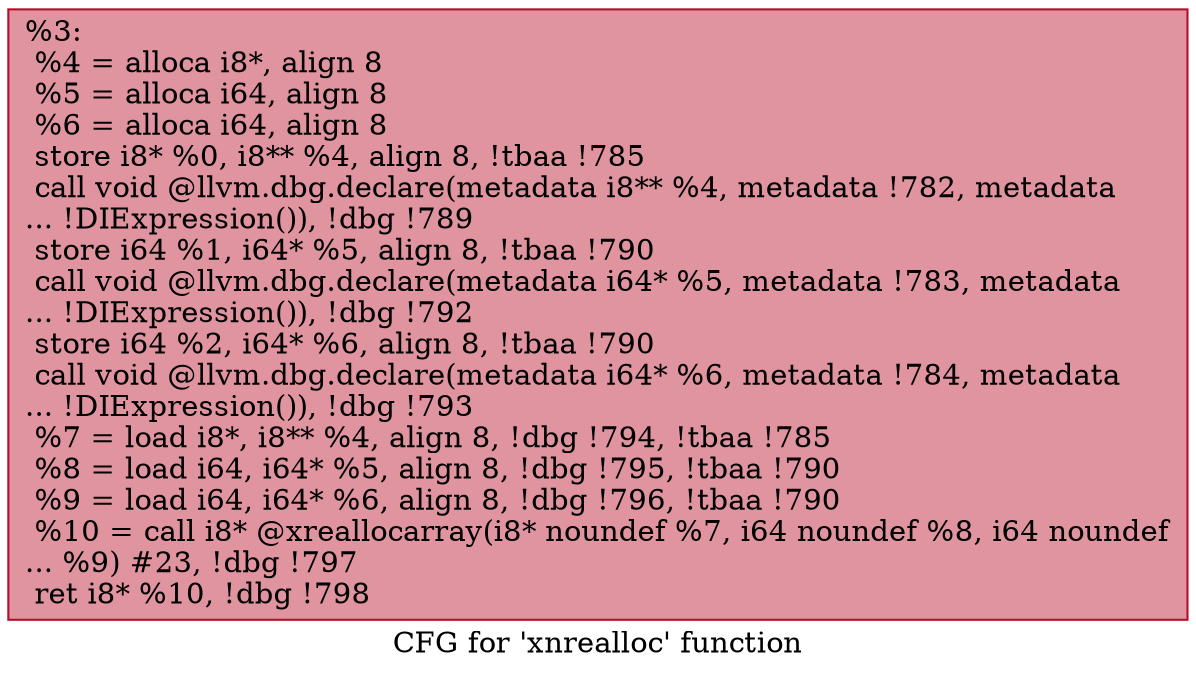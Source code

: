 digraph "CFG for 'xnrealloc' function" {
	label="CFG for 'xnrealloc' function";

	Node0x1f5ce40 [shape=record,color="#b70d28ff", style=filled, fillcolor="#b70d2870",label="{%3:\l  %4 = alloca i8*, align 8\l  %5 = alloca i64, align 8\l  %6 = alloca i64, align 8\l  store i8* %0, i8** %4, align 8, !tbaa !785\l  call void @llvm.dbg.declare(metadata i8** %4, metadata !782, metadata\l... !DIExpression()), !dbg !789\l  store i64 %1, i64* %5, align 8, !tbaa !790\l  call void @llvm.dbg.declare(metadata i64* %5, metadata !783, metadata\l... !DIExpression()), !dbg !792\l  store i64 %2, i64* %6, align 8, !tbaa !790\l  call void @llvm.dbg.declare(metadata i64* %6, metadata !784, metadata\l... !DIExpression()), !dbg !793\l  %7 = load i8*, i8** %4, align 8, !dbg !794, !tbaa !785\l  %8 = load i64, i64* %5, align 8, !dbg !795, !tbaa !790\l  %9 = load i64, i64* %6, align 8, !dbg !796, !tbaa !790\l  %10 = call i8* @xreallocarray(i8* noundef %7, i64 noundef %8, i64 noundef\l... %9) #23, !dbg !797\l  ret i8* %10, !dbg !798\l}"];
}
